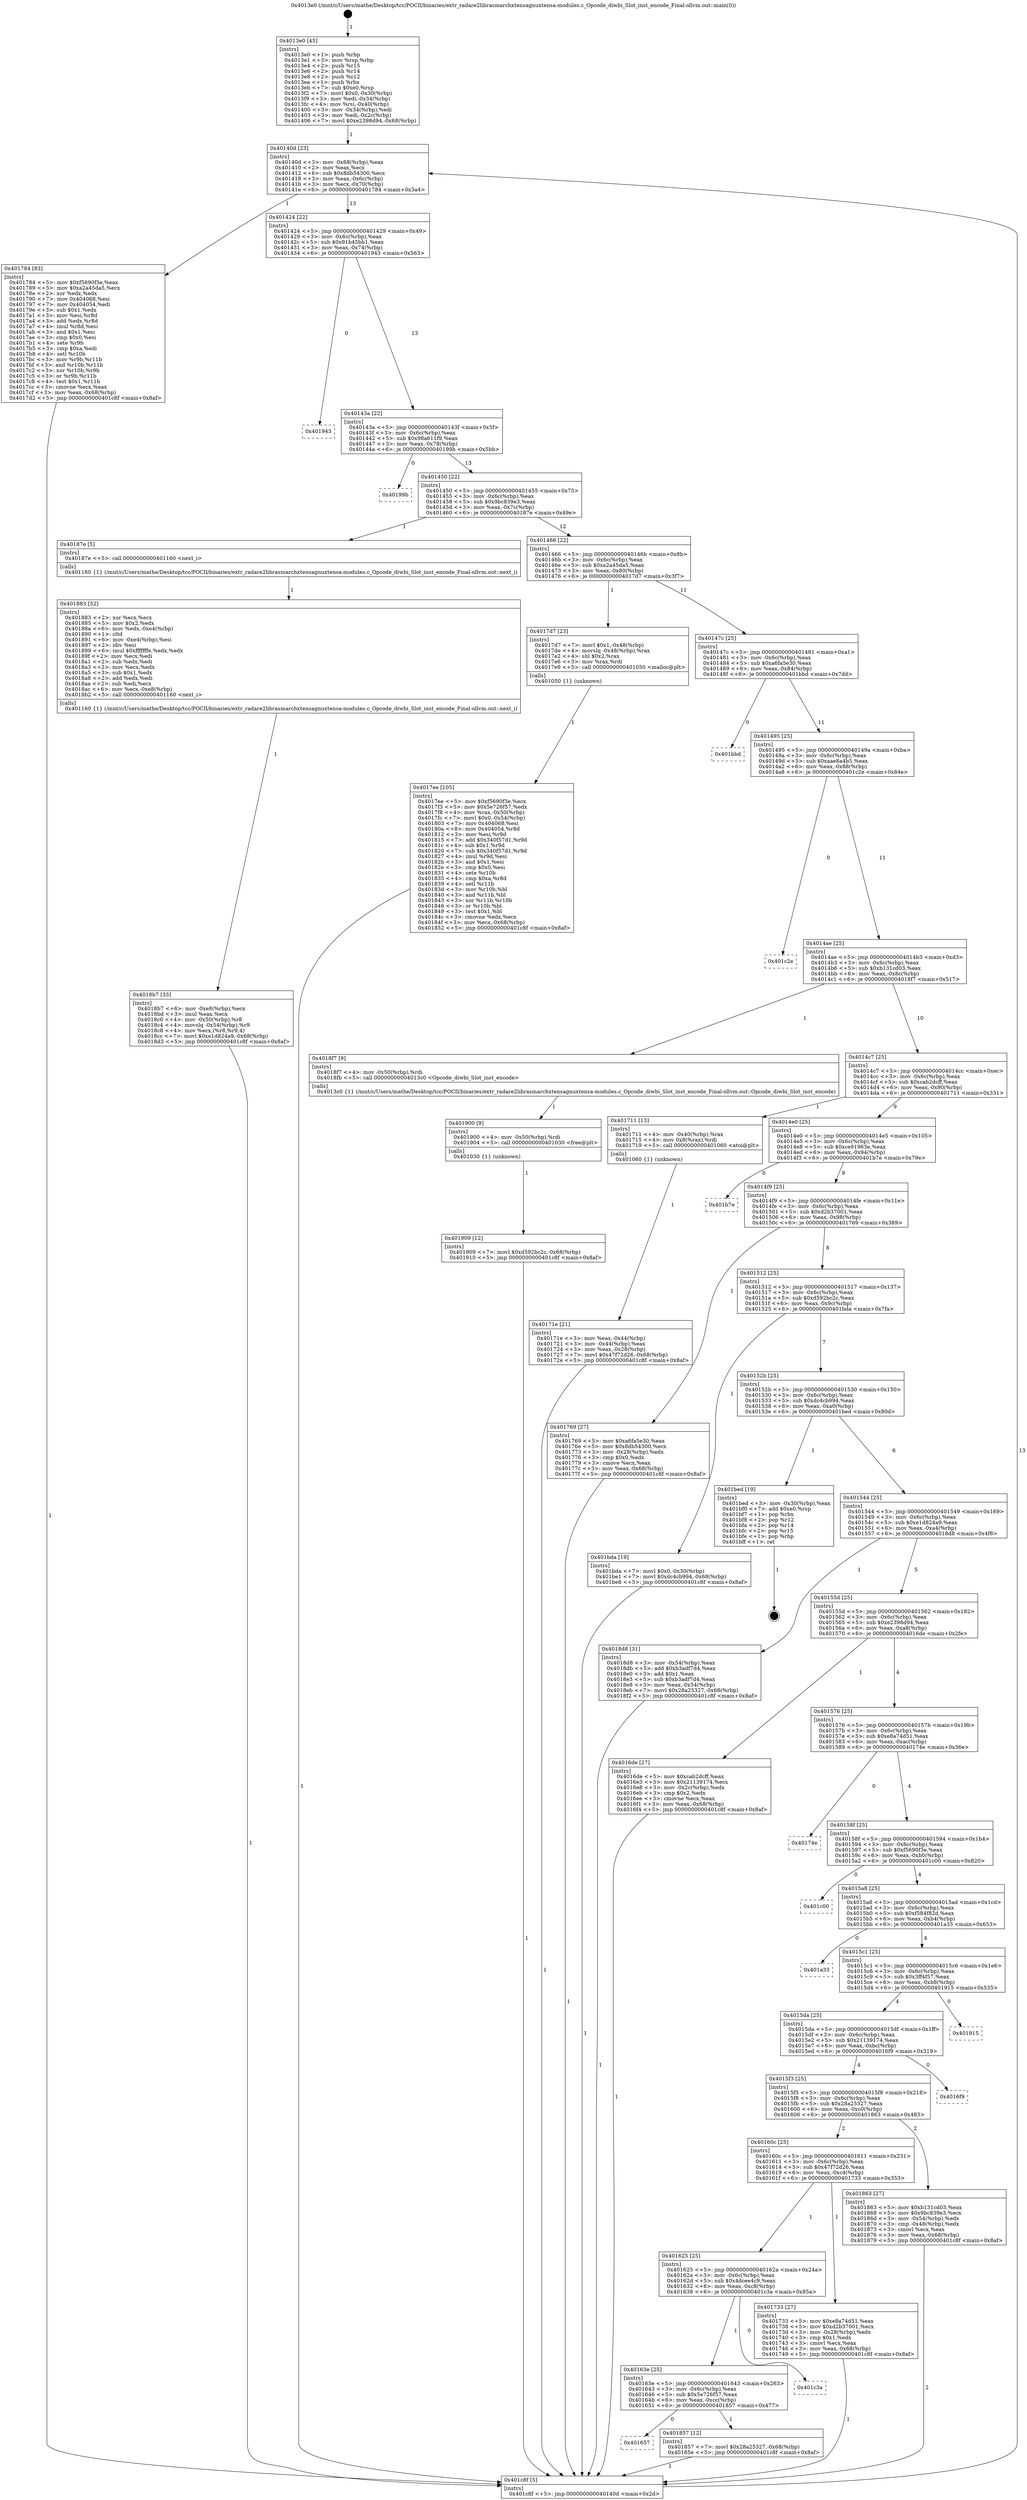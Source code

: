 digraph "0x4013e0" {
  label = "0x4013e0 (/mnt/c/Users/mathe/Desktop/tcc/POCII/binaries/extr_radare2librasmarchxtensagnuxtensa-modules.c_Opcode_diwbi_Slot_inst_encode_Final-ollvm.out::main(0))"
  labelloc = "t"
  node[shape=record]

  Entry [label="",width=0.3,height=0.3,shape=circle,fillcolor=black,style=filled]
  "0x40140d" [label="{
     0x40140d [23]\l
     | [instrs]\l
     &nbsp;&nbsp;0x40140d \<+3\>: mov -0x68(%rbp),%eax\l
     &nbsp;&nbsp;0x401410 \<+2\>: mov %eax,%ecx\l
     &nbsp;&nbsp;0x401412 \<+6\>: sub $0x8db54300,%ecx\l
     &nbsp;&nbsp;0x401418 \<+3\>: mov %eax,-0x6c(%rbp)\l
     &nbsp;&nbsp;0x40141b \<+3\>: mov %ecx,-0x70(%rbp)\l
     &nbsp;&nbsp;0x40141e \<+6\>: je 0000000000401784 \<main+0x3a4\>\l
  }"]
  "0x401784" [label="{
     0x401784 [83]\l
     | [instrs]\l
     &nbsp;&nbsp;0x401784 \<+5\>: mov $0xf5690f3e,%eax\l
     &nbsp;&nbsp;0x401789 \<+5\>: mov $0xa2a45da5,%ecx\l
     &nbsp;&nbsp;0x40178e \<+2\>: xor %edx,%edx\l
     &nbsp;&nbsp;0x401790 \<+7\>: mov 0x404068,%esi\l
     &nbsp;&nbsp;0x401797 \<+7\>: mov 0x404054,%edi\l
     &nbsp;&nbsp;0x40179e \<+3\>: sub $0x1,%edx\l
     &nbsp;&nbsp;0x4017a1 \<+3\>: mov %esi,%r8d\l
     &nbsp;&nbsp;0x4017a4 \<+3\>: add %edx,%r8d\l
     &nbsp;&nbsp;0x4017a7 \<+4\>: imul %r8d,%esi\l
     &nbsp;&nbsp;0x4017ab \<+3\>: and $0x1,%esi\l
     &nbsp;&nbsp;0x4017ae \<+3\>: cmp $0x0,%esi\l
     &nbsp;&nbsp;0x4017b1 \<+4\>: sete %r9b\l
     &nbsp;&nbsp;0x4017b5 \<+3\>: cmp $0xa,%edi\l
     &nbsp;&nbsp;0x4017b8 \<+4\>: setl %r10b\l
     &nbsp;&nbsp;0x4017bc \<+3\>: mov %r9b,%r11b\l
     &nbsp;&nbsp;0x4017bf \<+3\>: and %r10b,%r11b\l
     &nbsp;&nbsp;0x4017c2 \<+3\>: xor %r10b,%r9b\l
     &nbsp;&nbsp;0x4017c5 \<+3\>: or %r9b,%r11b\l
     &nbsp;&nbsp;0x4017c8 \<+4\>: test $0x1,%r11b\l
     &nbsp;&nbsp;0x4017cc \<+3\>: cmovne %ecx,%eax\l
     &nbsp;&nbsp;0x4017cf \<+3\>: mov %eax,-0x68(%rbp)\l
     &nbsp;&nbsp;0x4017d2 \<+5\>: jmp 0000000000401c8f \<main+0x8af\>\l
  }"]
  "0x401424" [label="{
     0x401424 [22]\l
     | [instrs]\l
     &nbsp;&nbsp;0x401424 \<+5\>: jmp 0000000000401429 \<main+0x49\>\l
     &nbsp;&nbsp;0x401429 \<+3\>: mov -0x6c(%rbp),%eax\l
     &nbsp;&nbsp;0x40142c \<+5\>: sub $0x91b45bb1,%eax\l
     &nbsp;&nbsp;0x401431 \<+3\>: mov %eax,-0x74(%rbp)\l
     &nbsp;&nbsp;0x401434 \<+6\>: je 0000000000401943 \<main+0x563\>\l
  }"]
  Exit [label="",width=0.3,height=0.3,shape=circle,fillcolor=black,style=filled,peripheries=2]
  "0x401943" [label="{
     0x401943\l
  }", style=dashed]
  "0x40143a" [label="{
     0x40143a [22]\l
     | [instrs]\l
     &nbsp;&nbsp;0x40143a \<+5\>: jmp 000000000040143f \<main+0x5f\>\l
     &nbsp;&nbsp;0x40143f \<+3\>: mov -0x6c(%rbp),%eax\l
     &nbsp;&nbsp;0x401442 \<+5\>: sub $0x98a611f9,%eax\l
     &nbsp;&nbsp;0x401447 \<+3\>: mov %eax,-0x78(%rbp)\l
     &nbsp;&nbsp;0x40144a \<+6\>: je 000000000040199b \<main+0x5bb\>\l
  }"]
  "0x401909" [label="{
     0x401909 [12]\l
     | [instrs]\l
     &nbsp;&nbsp;0x401909 \<+7\>: movl $0xd592bc2c,-0x68(%rbp)\l
     &nbsp;&nbsp;0x401910 \<+5\>: jmp 0000000000401c8f \<main+0x8af\>\l
  }"]
  "0x40199b" [label="{
     0x40199b\l
  }", style=dashed]
  "0x401450" [label="{
     0x401450 [22]\l
     | [instrs]\l
     &nbsp;&nbsp;0x401450 \<+5\>: jmp 0000000000401455 \<main+0x75\>\l
     &nbsp;&nbsp;0x401455 \<+3\>: mov -0x6c(%rbp),%eax\l
     &nbsp;&nbsp;0x401458 \<+5\>: sub $0x9bc839e3,%eax\l
     &nbsp;&nbsp;0x40145d \<+3\>: mov %eax,-0x7c(%rbp)\l
     &nbsp;&nbsp;0x401460 \<+6\>: je 000000000040187e \<main+0x49e\>\l
  }"]
  "0x401900" [label="{
     0x401900 [9]\l
     | [instrs]\l
     &nbsp;&nbsp;0x401900 \<+4\>: mov -0x50(%rbp),%rdi\l
     &nbsp;&nbsp;0x401904 \<+5\>: call 0000000000401030 \<free@plt\>\l
     | [calls]\l
     &nbsp;&nbsp;0x401030 \{1\} (unknown)\l
  }"]
  "0x40187e" [label="{
     0x40187e [5]\l
     | [instrs]\l
     &nbsp;&nbsp;0x40187e \<+5\>: call 0000000000401160 \<next_i\>\l
     | [calls]\l
     &nbsp;&nbsp;0x401160 \{1\} (/mnt/c/Users/mathe/Desktop/tcc/POCII/binaries/extr_radare2librasmarchxtensagnuxtensa-modules.c_Opcode_diwbi_Slot_inst_encode_Final-ollvm.out::next_i)\l
  }"]
  "0x401466" [label="{
     0x401466 [22]\l
     | [instrs]\l
     &nbsp;&nbsp;0x401466 \<+5\>: jmp 000000000040146b \<main+0x8b\>\l
     &nbsp;&nbsp;0x40146b \<+3\>: mov -0x6c(%rbp),%eax\l
     &nbsp;&nbsp;0x40146e \<+5\>: sub $0xa2a45da5,%eax\l
     &nbsp;&nbsp;0x401473 \<+3\>: mov %eax,-0x80(%rbp)\l
     &nbsp;&nbsp;0x401476 \<+6\>: je 00000000004017d7 \<main+0x3f7\>\l
  }"]
  "0x4018b7" [label="{
     0x4018b7 [33]\l
     | [instrs]\l
     &nbsp;&nbsp;0x4018b7 \<+6\>: mov -0xe8(%rbp),%ecx\l
     &nbsp;&nbsp;0x4018bd \<+3\>: imul %eax,%ecx\l
     &nbsp;&nbsp;0x4018c0 \<+4\>: mov -0x50(%rbp),%r8\l
     &nbsp;&nbsp;0x4018c4 \<+4\>: movslq -0x54(%rbp),%r9\l
     &nbsp;&nbsp;0x4018c8 \<+4\>: mov %ecx,(%r8,%r9,4)\l
     &nbsp;&nbsp;0x4018cc \<+7\>: movl $0xe1d824a9,-0x68(%rbp)\l
     &nbsp;&nbsp;0x4018d3 \<+5\>: jmp 0000000000401c8f \<main+0x8af\>\l
  }"]
  "0x4017d7" [label="{
     0x4017d7 [23]\l
     | [instrs]\l
     &nbsp;&nbsp;0x4017d7 \<+7\>: movl $0x1,-0x48(%rbp)\l
     &nbsp;&nbsp;0x4017de \<+4\>: movslq -0x48(%rbp),%rax\l
     &nbsp;&nbsp;0x4017e2 \<+4\>: shl $0x2,%rax\l
     &nbsp;&nbsp;0x4017e6 \<+3\>: mov %rax,%rdi\l
     &nbsp;&nbsp;0x4017e9 \<+5\>: call 0000000000401050 \<malloc@plt\>\l
     | [calls]\l
     &nbsp;&nbsp;0x401050 \{1\} (unknown)\l
  }"]
  "0x40147c" [label="{
     0x40147c [25]\l
     | [instrs]\l
     &nbsp;&nbsp;0x40147c \<+5\>: jmp 0000000000401481 \<main+0xa1\>\l
     &nbsp;&nbsp;0x401481 \<+3\>: mov -0x6c(%rbp),%eax\l
     &nbsp;&nbsp;0x401484 \<+5\>: sub $0xa6fa5e30,%eax\l
     &nbsp;&nbsp;0x401489 \<+6\>: mov %eax,-0x84(%rbp)\l
     &nbsp;&nbsp;0x40148f \<+6\>: je 0000000000401bbd \<main+0x7dd\>\l
  }"]
  "0x401883" [label="{
     0x401883 [52]\l
     | [instrs]\l
     &nbsp;&nbsp;0x401883 \<+2\>: xor %ecx,%ecx\l
     &nbsp;&nbsp;0x401885 \<+5\>: mov $0x2,%edx\l
     &nbsp;&nbsp;0x40188a \<+6\>: mov %edx,-0xe4(%rbp)\l
     &nbsp;&nbsp;0x401890 \<+1\>: cltd\l
     &nbsp;&nbsp;0x401891 \<+6\>: mov -0xe4(%rbp),%esi\l
     &nbsp;&nbsp;0x401897 \<+2\>: idiv %esi\l
     &nbsp;&nbsp;0x401899 \<+6\>: imul $0xfffffffe,%edx,%edx\l
     &nbsp;&nbsp;0x40189f \<+2\>: mov %ecx,%edi\l
     &nbsp;&nbsp;0x4018a1 \<+2\>: sub %edx,%edi\l
     &nbsp;&nbsp;0x4018a3 \<+2\>: mov %ecx,%edx\l
     &nbsp;&nbsp;0x4018a5 \<+3\>: sub $0x1,%edx\l
     &nbsp;&nbsp;0x4018a8 \<+2\>: add %edx,%edi\l
     &nbsp;&nbsp;0x4018aa \<+2\>: sub %edi,%ecx\l
     &nbsp;&nbsp;0x4018ac \<+6\>: mov %ecx,-0xe8(%rbp)\l
     &nbsp;&nbsp;0x4018b2 \<+5\>: call 0000000000401160 \<next_i\>\l
     | [calls]\l
     &nbsp;&nbsp;0x401160 \{1\} (/mnt/c/Users/mathe/Desktop/tcc/POCII/binaries/extr_radare2librasmarchxtensagnuxtensa-modules.c_Opcode_diwbi_Slot_inst_encode_Final-ollvm.out::next_i)\l
  }"]
  "0x401bbd" [label="{
     0x401bbd\l
  }", style=dashed]
  "0x401495" [label="{
     0x401495 [25]\l
     | [instrs]\l
     &nbsp;&nbsp;0x401495 \<+5\>: jmp 000000000040149a \<main+0xba\>\l
     &nbsp;&nbsp;0x40149a \<+3\>: mov -0x6c(%rbp),%eax\l
     &nbsp;&nbsp;0x40149d \<+5\>: sub $0xaae8a4b5,%eax\l
     &nbsp;&nbsp;0x4014a2 \<+6\>: mov %eax,-0x88(%rbp)\l
     &nbsp;&nbsp;0x4014a8 \<+6\>: je 0000000000401c2e \<main+0x84e\>\l
  }"]
  "0x401657" [label="{
     0x401657\l
  }", style=dashed]
  "0x401c2e" [label="{
     0x401c2e\l
  }", style=dashed]
  "0x4014ae" [label="{
     0x4014ae [25]\l
     | [instrs]\l
     &nbsp;&nbsp;0x4014ae \<+5\>: jmp 00000000004014b3 \<main+0xd3\>\l
     &nbsp;&nbsp;0x4014b3 \<+3\>: mov -0x6c(%rbp),%eax\l
     &nbsp;&nbsp;0x4014b6 \<+5\>: sub $0xb131cd03,%eax\l
     &nbsp;&nbsp;0x4014bb \<+6\>: mov %eax,-0x8c(%rbp)\l
     &nbsp;&nbsp;0x4014c1 \<+6\>: je 00000000004018f7 \<main+0x517\>\l
  }"]
  "0x401857" [label="{
     0x401857 [12]\l
     | [instrs]\l
     &nbsp;&nbsp;0x401857 \<+7\>: movl $0x28a25327,-0x68(%rbp)\l
     &nbsp;&nbsp;0x40185e \<+5\>: jmp 0000000000401c8f \<main+0x8af\>\l
  }"]
  "0x4018f7" [label="{
     0x4018f7 [9]\l
     | [instrs]\l
     &nbsp;&nbsp;0x4018f7 \<+4\>: mov -0x50(%rbp),%rdi\l
     &nbsp;&nbsp;0x4018fb \<+5\>: call 00000000004013c0 \<Opcode_diwbi_Slot_inst_encode\>\l
     | [calls]\l
     &nbsp;&nbsp;0x4013c0 \{1\} (/mnt/c/Users/mathe/Desktop/tcc/POCII/binaries/extr_radare2librasmarchxtensagnuxtensa-modules.c_Opcode_diwbi_Slot_inst_encode_Final-ollvm.out::Opcode_diwbi_Slot_inst_encode)\l
  }"]
  "0x4014c7" [label="{
     0x4014c7 [25]\l
     | [instrs]\l
     &nbsp;&nbsp;0x4014c7 \<+5\>: jmp 00000000004014cc \<main+0xec\>\l
     &nbsp;&nbsp;0x4014cc \<+3\>: mov -0x6c(%rbp),%eax\l
     &nbsp;&nbsp;0x4014cf \<+5\>: sub $0xcab2dcff,%eax\l
     &nbsp;&nbsp;0x4014d4 \<+6\>: mov %eax,-0x90(%rbp)\l
     &nbsp;&nbsp;0x4014da \<+6\>: je 0000000000401711 \<main+0x331\>\l
  }"]
  "0x40163e" [label="{
     0x40163e [25]\l
     | [instrs]\l
     &nbsp;&nbsp;0x40163e \<+5\>: jmp 0000000000401643 \<main+0x263\>\l
     &nbsp;&nbsp;0x401643 \<+3\>: mov -0x6c(%rbp),%eax\l
     &nbsp;&nbsp;0x401646 \<+5\>: sub $0x5e726f57,%eax\l
     &nbsp;&nbsp;0x40164b \<+6\>: mov %eax,-0xcc(%rbp)\l
     &nbsp;&nbsp;0x401651 \<+6\>: je 0000000000401857 \<main+0x477\>\l
  }"]
  "0x401711" [label="{
     0x401711 [13]\l
     | [instrs]\l
     &nbsp;&nbsp;0x401711 \<+4\>: mov -0x40(%rbp),%rax\l
     &nbsp;&nbsp;0x401715 \<+4\>: mov 0x8(%rax),%rdi\l
     &nbsp;&nbsp;0x401719 \<+5\>: call 0000000000401060 \<atoi@plt\>\l
     | [calls]\l
     &nbsp;&nbsp;0x401060 \{1\} (unknown)\l
  }"]
  "0x4014e0" [label="{
     0x4014e0 [25]\l
     | [instrs]\l
     &nbsp;&nbsp;0x4014e0 \<+5\>: jmp 00000000004014e5 \<main+0x105\>\l
     &nbsp;&nbsp;0x4014e5 \<+3\>: mov -0x6c(%rbp),%eax\l
     &nbsp;&nbsp;0x4014e8 \<+5\>: sub $0xce91963e,%eax\l
     &nbsp;&nbsp;0x4014ed \<+6\>: mov %eax,-0x94(%rbp)\l
     &nbsp;&nbsp;0x4014f3 \<+6\>: je 0000000000401b7e \<main+0x79e\>\l
  }"]
  "0x401c3a" [label="{
     0x401c3a\l
  }", style=dashed]
  "0x401b7e" [label="{
     0x401b7e\l
  }", style=dashed]
  "0x4014f9" [label="{
     0x4014f9 [25]\l
     | [instrs]\l
     &nbsp;&nbsp;0x4014f9 \<+5\>: jmp 00000000004014fe \<main+0x11e\>\l
     &nbsp;&nbsp;0x4014fe \<+3\>: mov -0x6c(%rbp),%eax\l
     &nbsp;&nbsp;0x401501 \<+5\>: sub $0xd2b37001,%eax\l
     &nbsp;&nbsp;0x401506 \<+6\>: mov %eax,-0x98(%rbp)\l
     &nbsp;&nbsp;0x40150c \<+6\>: je 0000000000401769 \<main+0x389\>\l
  }"]
  "0x4017ee" [label="{
     0x4017ee [105]\l
     | [instrs]\l
     &nbsp;&nbsp;0x4017ee \<+5\>: mov $0xf5690f3e,%ecx\l
     &nbsp;&nbsp;0x4017f3 \<+5\>: mov $0x5e726f57,%edx\l
     &nbsp;&nbsp;0x4017f8 \<+4\>: mov %rax,-0x50(%rbp)\l
     &nbsp;&nbsp;0x4017fc \<+7\>: movl $0x0,-0x54(%rbp)\l
     &nbsp;&nbsp;0x401803 \<+7\>: mov 0x404068,%esi\l
     &nbsp;&nbsp;0x40180a \<+8\>: mov 0x404054,%r8d\l
     &nbsp;&nbsp;0x401812 \<+3\>: mov %esi,%r9d\l
     &nbsp;&nbsp;0x401815 \<+7\>: add $0x340f57d1,%r9d\l
     &nbsp;&nbsp;0x40181c \<+4\>: sub $0x1,%r9d\l
     &nbsp;&nbsp;0x401820 \<+7\>: sub $0x340f57d1,%r9d\l
     &nbsp;&nbsp;0x401827 \<+4\>: imul %r9d,%esi\l
     &nbsp;&nbsp;0x40182b \<+3\>: and $0x1,%esi\l
     &nbsp;&nbsp;0x40182e \<+3\>: cmp $0x0,%esi\l
     &nbsp;&nbsp;0x401831 \<+4\>: sete %r10b\l
     &nbsp;&nbsp;0x401835 \<+4\>: cmp $0xa,%r8d\l
     &nbsp;&nbsp;0x401839 \<+4\>: setl %r11b\l
     &nbsp;&nbsp;0x40183d \<+3\>: mov %r10b,%bl\l
     &nbsp;&nbsp;0x401840 \<+3\>: and %r11b,%bl\l
     &nbsp;&nbsp;0x401843 \<+3\>: xor %r11b,%r10b\l
     &nbsp;&nbsp;0x401846 \<+3\>: or %r10b,%bl\l
     &nbsp;&nbsp;0x401849 \<+3\>: test $0x1,%bl\l
     &nbsp;&nbsp;0x40184c \<+3\>: cmovne %edx,%ecx\l
     &nbsp;&nbsp;0x40184f \<+3\>: mov %ecx,-0x68(%rbp)\l
     &nbsp;&nbsp;0x401852 \<+5\>: jmp 0000000000401c8f \<main+0x8af\>\l
  }"]
  "0x401769" [label="{
     0x401769 [27]\l
     | [instrs]\l
     &nbsp;&nbsp;0x401769 \<+5\>: mov $0xa6fa5e30,%eax\l
     &nbsp;&nbsp;0x40176e \<+5\>: mov $0x8db54300,%ecx\l
     &nbsp;&nbsp;0x401773 \<+3\>: mov -0x28(%rbp),%edx\l
     &nbsp;&nbsp;0x401776 \<+3\>: cmp $0x0,%edx\l
     &nbsp;&nbsp;0x401779 \<+3\>: cmove %ecx,%eax\l
     &nbsp;&nbsp;0x40177c \<+3\>: mov %eax,-0x68(%rbp)\l
     &nbsp;&nbsp;0x40177f \<+5\>: jmp 0000000000401c8f \<main+0x8af\>\l
  }"]
  "0x401512" [label="{
     0x401512 [25]\l
     | [instrs]\l
     &nbsp;&nbsp;0x401512 \<+5\>: jmp 0000000000401517 \<main+0x137\>\l
     &nbsp;&nbsp;0x401517 \<+3\>: mov -0x6c(%rbp),%eax\l
     &nbsp;&nbsp;0x40151a \<+5\>: sub $0xd592bc2c,%eax\l
     &nbsp;&nbsp;0x40151f \<+6\>: mov %eax,-0x9c(%rbp)\l
     &nbsp;&nbsp;0x401525 \<+6\>: je 0000000000401bda \<main+0x7fa\>\l
  }"]
  "0x401625" [label="{
     0x401625 [25]\l
     | [instrs]\l
     &nbsp;&nbsp;0x401625 \<+5\>: jmp 000000000040162a \<main+0x24a\>\l
     &nbsp;&nbsp;0x40162a \<+3\>: mov -0x6c(%rbp),%eax\l
     &nbsp;&nbsp;0x40162d \<+5\>: sub $0x4dcee4c9,%eax\l
     &nbsp;&nbsp;0x401632 \<+6\>: mov %eax,-0xc8(%rbp)\l
     &nbsp;&nbsp;0x401638 \<+6\>: je 0000000000401c3a \<main+0x85a\>\l
  }"]
  "0x401bda" [label="{
     0x401bda [19]\l
     | [instrs]\l
     &nbsp;&nbsp;0x401bda \<+7\>: movl $0x0,-0x30(%rbp)\l
     &nbsp;&nbsp;0x401be1 \<+7\>: movl $0xdc4cb994,-0x68(%rbp)\l
     &nbsp;&nbsp;0x401be8 \<+5\>: jmp 0000000000401c8f \<main+0x8af\>\l
  }"]
  "0x40152b" [label="{
     0x40152b [25]\l
     | [instrs]\l
     &nbsp;&nbsp;0x40152b \<+5\>: jmp 0000000000401530 \<main+0x150\>\l
     &nbsp;&nbsp;0x401530 \<+3\>: mov -0x6c(%rbp),%eax\l
     &nbsp;&nbsp;0x401533 \<+5\>: sub $0xdc4cb994,%eax\l
     &nbsp;&nbsp;0x401538 \<+6\>: mov %eax,-0xa0(%rbp)\l
     &nbsp;&nbsp;0x40153e \<+6\>: je 0000000000401bed \<main+0x80d\>\l
  }"]
  "0x401733" [label="{
     0x401733 [27]\l
     | [instrs]\l
     &nbsp;&nbsp;0x401733 \<+5\>: mov $0xe8a74d51,%eax\l
     &nbsp;&nbsp;0x401738 \<+5\>: mov $0xd2b37001,%ecx\l
     &nbsp;&nbsp;0x40173d \<+3\>: mov -0x28(%rbp),%edx\l
     &nbsp;&nbsp;0x401740 \<+3\>: cmp $0x1,%edx\l
     &nbsp;&nbsp;0x401743 \<+3\>: cmovl %ecx,%eax\l
     &nbsp;&nbsp;0x401746 \<+3\>: mov %eax,-0x68(%rbp)\l
     &nbsp;&nbsp;0x401749 \<+5\>: jmp 0000000000401c8f \<main+0x8af\>\l
  }"]
  "0x401bed" [label="{
     0x401bed [19]\l
     | [instrs]\l
     &nbsp;&nbsp;0x401bed \<+3\>: mov -0x30(%rbp),%eax\l
     &nbsp;&nbsp;0x401bf0 \<+7\>: add $0xe0,%rsp\l
     &nbsp;&nbsp;0x401bf7 \<+1\>: pop %rbx\l
     &nbsp;&nbsp;0x401bf8 \<+2\>: pop %r12\l
     &nbsp;&nbsp;0x401bfa \<+2\>: pop %r14\l
     &nbsp;&nbsp;0x401bfc \<+2\>: pop %r15\l
     &nbsp;&nbsp;0x401bfe \<+1\>: pop %rbp\l
     &nbsp;&nbsp;0x401bff \<+1\>: ret\l
  }"]
  "0x401544" [label="{
     0x401544 [25]\l
     | [instrs]\l
     &nbsp;&nbsp;0x401544 \<+5\>: jmp 0000000000401549 \<main+0x169\>\l
     &nbsp;&nbsp;0x401549 \<+3\>: mov -0x6c(%rbp),%eax\l
     &nbsp;&nbsp;0x40154c \<+5\>: sub $0xe1d824a9,%eax\l
     &nbsp;&nbsp;0x401551 \<+6\>: mov %eax,-0xa4(%rbp)\l
     &nbsp;&nbsp;0x401557 \<+6\>: je 00000000004018d8 \<main+0x4f8\>\l
  }"]
  "0x40160c" [label="{
     0x40160c [25]\l
     | [instrs]\l
     &nbsp;&nbsp;0x40160c \<+5\>: jmp 0000000000401611 \<main+0x231\>\l
     &nbsp;&nbsp;0x401611 \<+3\>: mov -0x6c(%rbp),%eax\l
     &nbsp;&nbsp;0x401614 \<+5\>: sub $0x47f72d26,%eax\l
     &nbsp;&nbsp;0x401619 \<+6\>: mov %eax,-0xc4(%rbp)\l
     &nbsp;&nbsp;0x40161f \<+6\>: je 0000000000401733 \<main+0x353\>\l
  }"]
  "0x4018d8" [label="{
     0x4018d8 [31]\l
     | [instrs]\l
     &nbsp;&nbsp;0x4018d8 \<+3\>: mov -0x54(%rbp),%eax\l
     &nbsp;&nbsp;0x4018db \<+5\>: add $0xb3adf7d4,%eax\l
     &nbsp;&nbsp;0x4018e0 \<+3\>: add $0x1,%eax\l
     &nbsp;&nbsp;0x4018e3 \<+5\>: sub $0xb3adf7d4,%eax\l
     &nbsp;&nbsp;0x4018e8 \<+3\>: mov %eax,-0x54(%rbp)\l
     &nbsp;&nbsp;0x4018eb \<+7\>: movl $0x28a25327,-0x68(%rbp)\l
     &nbsp;&nbsp;0x4018f2 \<+5\>: jmp 0000000000401c8f \<main+0x8af\>\l
  }"]
  "0x40155d" [label="{
     0x40155d [25]\l
     | [instrs]\l
     &nbsp;&nbsp;0x40155d \<+5\>: jmp 0000000000401562 \<main+0x182\>\l
     &nbsp;&nbsp;0x401562 \<+3\>: mov -0x6c(%rbp),%eax\l
     &nbsp;&nbsp;0x401565 \<+5\>: sub $0xe2398d94,%eax\l
     &nbsp;&nbsp;0x40156a \<+6\>: mov %eax,-0xa8(%rbp)\l
     &nbsp;&nbsp;0x401570 \<+6\>: je 00000000004016de \<main+0x2fe\>\l
  }"]
  "0x401863" [label="{
     0x401863 [27]\l
     | [instrs]\l
     &nbsp;&nbsp;0x401863 \<+5\>: mov $0xb131cd03,%eax\l
     &nbsp;&nbsp;0x401868 \<+5\>: mov $0x9bc839e3,%ecx\l
     &nbsp;&nbsp;0x40186d \<+3\>: mov -0x54(%rbp),%edx\l
     &nbsp;&nbsp;0x401870 \<+3\>: cmp -0x48(%rbp),%edx\l
     &nbsp;&nbsp;0x401873 \<+3\>: cmovl %ecx,%eax\l
     &nbsp;&nbsp;0x401876 \<+3\>: mov %eax,-0x68(%rbp)\l
     &nbsp;&nbsp;0x401879 \<+5\>: jmp 0000000000401c8f \<main+0x8af\>\l
  }"]
  "0x4016de" [label="{
     0x4016de [27]\l
     | [instrs]\l
     &nbsp;&nbsp;0x4016de \<+5\>: mov $0xcab2dcff,%eax\l
     &nbsp;&nbsp;0x4016e3 \<+5\>: mov $0x21139174,%ecx\l
     &nbsp;&nbsp;0x4016e8 \<+3\>: mov -0x2c(%rbp),%edx\l
     &nbsp;&nbsp;0x4016eb \<+3\>: cmp $0x2,%edx\l
     &nbsp;&nbsp;0x4016ee \<+3\>: cmovne %ecx,%eax\l
     &nbsp;&nbsp;0x4016f1 \<+3\>: mov %eax,-0x68(%rbp)\l
     &nbsp;&nbsp;0x4016f4 \<+5\>: jmp 0000000000401c8f \<main+0x8af\>\l
  }"]
  "0x401576" [label="{
     0x401576 [25]\l
     | [instrs]\l
     &nbsp;&nbsp;0x401576 \<+5\>: jmp 000000000040157b \<main+0x19b\>\l
     &nbsp;&nbsp;0x40157b \<+3\>: mov -0x6c(%rbp),%eax\l
     &nbsp;&nbsp;0x40157e \<+5\>: sub $0xe8a74d51,%eax\l
     &nbsp;&nbsp;0x401583 \<+6\>: mov %eax,-0xac(%rbp)\l
     &nbsp;&nbsp;0x401589 \<+6\>: je 000000000040174e \<main+0x36e\>\l
  }"]
  "0x401c8f" [label="{
     0x401c8f [5]\l
     | [instrs]\l
     &nbsp;&nbsp;0x401c8f \<+5\>: jmp 000000000040140d \<main+0x2d\>\l
  }"]
  "0x4013e0" [label="{
     0x4013e0 [45]\l
     | [instrs]\l
     &nbsp;&nbsp;0x4013e0 \<+1\>: push %rbp\l
     &nbsp;&nbsp;0x4013e1 \<+3\>: mov %rsp,%rbp\l
     &nbsp;&nbsp;0x4013e4 \<+2\>: push %r15\l
     &nbsp;&nbsp;0x4013e6 \<+2\>: push %r14\l
     &nbsp;&nbsp;0x4013e8 \<+2\>: push %r12\l
     &nbsp;&nbsp;0x4013ea \<+1\>: push %rbx\l
     &nbsp;&nbsp;0x4013eb \<+7\>: sub $0xe0,%rsp\l
     &nbsp;&nbsp;0x4013f2 \<+7\>: movl $0x0,-0x30(%rbp)\l
     &nbsp;&nbsp;0x4013f9 \<+3\>: mov %edi,-0x34(%rbp)\l
     &nbsp;&nbsp;0x4013fc \<+4\>: mov %rsi,-0x40(%rbp)\l
     &nbsp;&nbsp;0x401400 \<+3\>: mov -0x34(%rbp),%edi\l
     &nbsp;&nbsp;0x401403 \<+3\>: mov %edi,-0x2c(%rbp)\l
     &nbsp;&nbsp;0x401406 \<+7\>: movl $0xe2398d94,-0x68(%rbp)\l
  }"]
  "0x40171e" [label="{
     0x40171e [21]\l
     | [instrs]\l
     &nbsp;&nbsp;0x40171e \<+3\>: mov %eax,-0x44(%rbp)\l
     &nbsp;&nbsp;0x401721 \<+3\>: mov -0x44(%rbp),%eax\l
     &nbsp;&nbsp;0x401724 \<+3\>: mov %eax,-0x28(%rbp)\l
     &nbsp;&nbsp;0x401727 \<+7\>: movl $0x47f72d26,-0x68(%rbp)\l
     &nbsp;&nbsp;0x40172e \<+5\>: jmp 0000000000401c8f \<main+0x8af\>\l
  }"]
  "0x4015f3" [label="{
     0x4015f3 [25]\l
     | [instrs]\l
     &nbsp;&nbsp;0x4015f3 \<+5\>: jmp 00000000004015f8 \<main+0x218\>\l
     &nbsp;&nbsp;0x4015f8 \<+3\>: mov -0x6c(%rbp),%eax\l
     &nbsp;&nbsp;0x4015fb \<+5\>: sub $0x28a25327,%eax\l
     &nbsp;&nbsp;0x401600 \<+6\>: mov %eax,-0xc0(%rbp)\l
     &nbsp;&nbsp;0x401606 \<+6\>: je 0000000000401863 \<main+0x483\>\l
  }"]
  "0x40174e" [label="{
     0x40174e\l
  }", style=dashed]
  "0x40158f" [label="{
     0x40158f [25]\l
     | [instrs]\l
     &nbsp;&nbsp;0x40158f \<+5\>: jmp 0000000000401594 \<main+0x1b4\>\l
     &nbsp;&nbsp;0x401594 \<+3\>: mov -0x6c(%rbp),%eax\l
     &nbsp;&nbsp;0x401597 \<+5\>: sub $0xf5690f3e,%eax\l
     &nbsp;&nbsp;0x40159c \<+6\>: mov %eax,-0xb0(%rbp)\l
     &nbsp;&nbsp;0x4015a2 \<+6\>: je 0000000000401c00 \<main+0x820\>\l
  }"]
  "0x4016f9" [label="{
     0x4016f9\l
  }", style=dashed]
  "0x401c00" [label="{
     0x401c00\l
  }", style=dashed]
  "0x4015a8" [label="{
     0x4015a8 [25]\l
     | [instrs]\l
     &nbsp;&nbsp;0x4015a8 \<+5\>: jmp 00000000004015ad \<main+0x1cd\>\l
     &nbsp;&nbsp;0x4015ad \<+3\>: mov -0x6c(%rbp),%eax\l
     &nbsp;&nbsp;0x4015b0 \<+5\>: sub $0xf584f82d,%eax\l
     &nbsp;&nbsp;0x4015b5 \<+6\>: mov %eax,-0xb4(%rbp)\l
     &nbsp;&nbsp;0x4015bb \<+6\>: je 0000000000401a33 \<main+0x653\>\l
  }"]
  "0x4015da" [label="{
     0x4015da [25]\l
     | [instrs]\l
     &nbsp;&nbsp;0x4015da \<+5\>: jmp 00000000004015df \<main+0x1ff\>\l
     &nbsp;&nbsp;0x4015df \<+3\>: mov -0x6c(%rbp),%eax\l
     &nbsp;&nbsp;0x4015e2 \<+5\>: sub $0x21139174,%eax\l
     &nbsp;&nbsp;0x4015e7 \<+6\>: mov %eax,-0xbc(%rbp)\l
     &nbsp;&nbsp;0x4015ed \<+6\>: je 00000000004016f9 \<main+0x319\>\l
  }"]
  "0x401a33" [label="{
     0x401a33\l
  }", style=dashed]
  "0x4015c1" [label="{
     0x4015c1 [25]\l
     | [instrs]\l
     &nbsp;&nbsp;0x4015c1 \<+5\>: jmp 00000000004015c6 \<main+0x1e6\>\l
     &nbsp;&nbsp;0x4015c6 \<+3\>: mov -0x6c(%rbp),%eax\l
     &nbsp;&nbsp;0x4015c9 \<+5\>: sub $0x3ff4f57,%eax\l
     &nbsp;&nbsp;0x4015ce \<+6\>: mov %eax,-0xb8(%rbp)\l
     &nbsp;&nbsp;0x4015d4 \<+6\>: je 0000000000401915 \<main+0x535\>\l
  }"]
  "0x401915" [label="{
     0x401915\l
  }", style=dashed]
  Entry -> "0x4013e0" [label=" 1"]
  "0x40140d" -> "0x401784" [label=" 1"]
  "0x40140d" -> "0x401424" [label=" 13"]
  "0x401bed" -> Exit [label=" 1"]
  "0x401424" -> "0x401943" [label=" 0"]
  "0x401424" -> "0x40143a" [label=" 13"]
  "0x401bda" -> "0x401c8f" [label=" 1"]
  "0x40143a" -> "0x40199b" [label=" 0"]
  "0x40143a" -> "0x401450" [label=" 13"]
  "0x401909" -> "0x401c8f" [label=" 1"]
  "0x401450" -> "0x40187e" [label=" 1"]
  "0x401450" -> "0x401466" [label=" 12"]
  "0x401900" -> "0x401909" [label=" 1"]
  "0x401466" -> "0x4017d7" [label=" 1"]
  "0x401466" -> "0x40147c" [label=" 11"]
  "0x4018f7" -> "0x401900" [label=" 1"]
  "0x40147c" -> "0x401bbd" [label=" 0"]
  "0x40147c" -> "0x401495" [label=" 11"]
  "0x4018d8" -> "0x401c8f" [label=" 1"]
  "0x401495" -> "0x401c2e" [label=" 0"]
  "0x401495" -> "0x4014ae" [label=" 11"]
  "0x4018b7" -> "0x401c8f" [label=" 1"]
  "0x4014ae" -> "0x4018f7" [label=" 1"]
  "0x4014ae" -> "0x4014c7" [label=" 10"]
  "0x401883" -> "0x4018b7" [label=" 1"]
  "0x4014c7" -> "0x401711" [label=" 1"]
  "0x4014c7" -> "0x4014e0" [label=" 9"]
  "0x401863" -> "0x401c8f" [label=" 2"]
  "0x4014e0" -> "0x401b7e" [label=" 0"]
  "0x4014e0" -> "0x4014f9" [label=" 9"]
  "0x401857" -> "0x401c8f" [label=" 1"]
  "0x4014f9" -> "0x401769" [label=" 1"]
  "0x4014f9" -> "0x401512" [label=" 8"]
  "0x40163e" -> "0x401857" [label=" 1"]
  "0x401512" -> "0x401bda" [label=" 1"]
  "0x401512" -> "0x40152b" [label=" 7"]
  "0x40187e" -> "0x401883" [label=" 1"]
  "0x40152b" -> "0x401bed" [label=" 1"]
  "0x40152b" -> "0x401544" [label=" 6"]
  "0x401625" -> "0x40163e" [label=" 1"]
  "0x401544" -> "0x4018d8" [label=" 1"]
  "0x401544" -> "0x40155d" [label=" 5"]
  "0x40163e" -> "0x401657" [label=" 0"]
  "0x40155d" -> "0x4016de" [label=" 1"]
  "0x40155d" -> "0x401576" [label=" 4"]
  "0x4016de" -> "0x401c8f" [label=" 1"]
  "0x4013e0" -> "0x40140d" [label=" 1"]
  "0x401c8f" -> "0x40140d" [label=" 13"]
  "0x401711" -> "0x40171e" [label=" 1"]
  "0x40171e" -> "0x401c8f" [label=" 1"]
  "0x4017ee" -> "0x401c8f" [label=" 1"]
  "0x401576" -> "0x40174e" [label=" 0"]
  "0x401576" -> "0x40158f" [label=" 4"]
  "0x401784" -> "0x401c8f" [label=" 1"]
  "0x40158f" -> "0x401c00" [label=" 0"]
  "0x40158f" -> "0x4015a8" [label=" 4"]
  "0x401769" -> "0x401c8f" [label=" 1"]
  "0x4015a8" -> "0x401a33" [label=" 0"]
  "0x4015a8" -> "0x4015c1" [label=" 4"]
  "0x40160c" -> "0x401625" [label=" 1"]
  "0x4015c1" -> "0x401915" [label=" 0"]
  "0x4015c1" -> "0x4015da" [label=" 4"]
  "0x401733" -> "0x401c8f" [label=" 1"]
  "0x4015da" -> "0x4016f9" [label=" 0"]
  "0x4015da" -> "0x4015f3" [label=" 4"]
  "0x4017d7" -> "0x4017ee" [label=" 1"]
  "0x4015f3" -> "0x401863" [label=" 2"]
  "0x4015f3" -> "0x40160c" [label=" 2"]
  "0x401625" -> "0x401c3a" [label=" 0"]
  "0x40160c" -> "0x401733" [label=" 1"]
}
